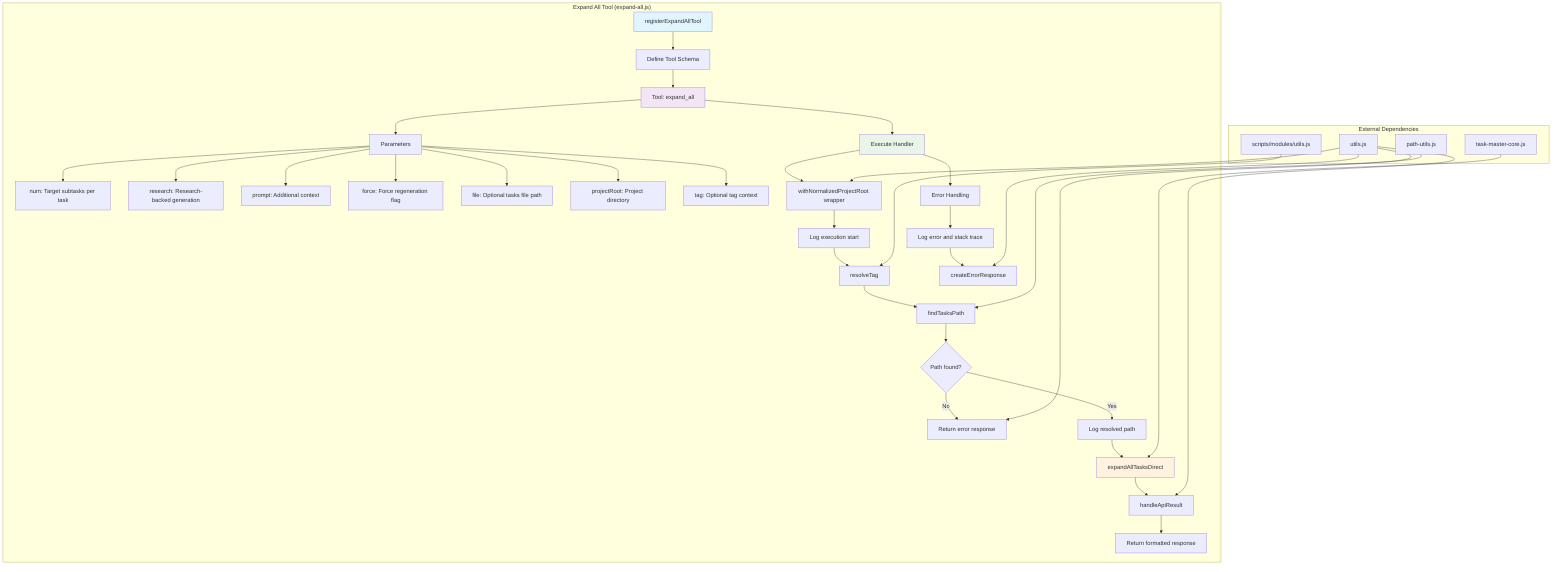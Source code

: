 graph TB
    subgraph "Expand All Tool (expand-all.js)"
        A[registerExpandAllTool] --> B[Define Tool Schema]
        B --> C[Tool: expand_all]
        
        C --> D[Parameters]
        D --> E[num: Target subtasks per task]
        D --> F[research: Research-backed generation]
        D --> G[prompt: Additional context]
        D --> H[force: Force regeneration flag]
        D --> I[file: Optional tasks file path]
        D --> J[projectRoot: Project directory]
        D --> K[tag: Optional tag context]
        
        C --> L[Execute Handler]
        L --> M[withNormalizedProjectRoot wrapper]
        M --> N[Log execution start]
        N --> O[resolveTag]
        O --> P[findTasksPath]
        P --> Q{Path found?}
        
        Q -->|No| R[Return error response]
        Q -->|Yes| S[Log resolved path]
        S --> T[expandAllTasksDirect]
        
        T --> U[handleApiResult]
        U --> V[Return formatted response]
        
        L --> W[Error Handling]
        W --> X[Log error and stack trace]
        X --> Y[createErrorResponse]
    end
    
    subgraph "External Dependencies"
        Z[utils.js]
        AA[task-master-core.js]
        BB[path-utils.js]
        CC[scripts/modules/utils.js]
    end
    
    Z --> M
    Z --> R
    Z --> U
    Z --> Y
    AA --> T
    BB --> P
    CC --> O
    
    style A fill:#e1f5fe
    style C fill:#f3e5f5
    style L fill:#e8f5e8
    style T fill:#fff3e0
